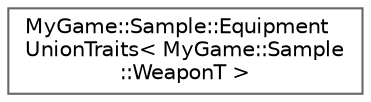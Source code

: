 digraph "Graphical Class Hierarchy"
{
 // LATEX_PDF_SIZE
  bgcolor="transparent";
  edge [fontname=Helvetica,fontsize=10,labelfontname=Helvetica,labelfontsize=10];
  node [fontname=Helvetica,fontsize=10,shape=box,height=0.2,width=0.4];
  rankdir="LR";
  Node0 [id="Node000000",label="MyGame::Sample::Equipment\lUnionTraits\< MyGame::Sample\l::WeaponT \>",height=0.2,width=0.4,color="grey40", fillcolor="white", style="filled",URL="$structMyGame_1_1Sample_1_1EquipmentUnionTraits_3_01MyGame_1_1Sample_1_1WeaponT_01_4.html",tooltip=" "];
}
